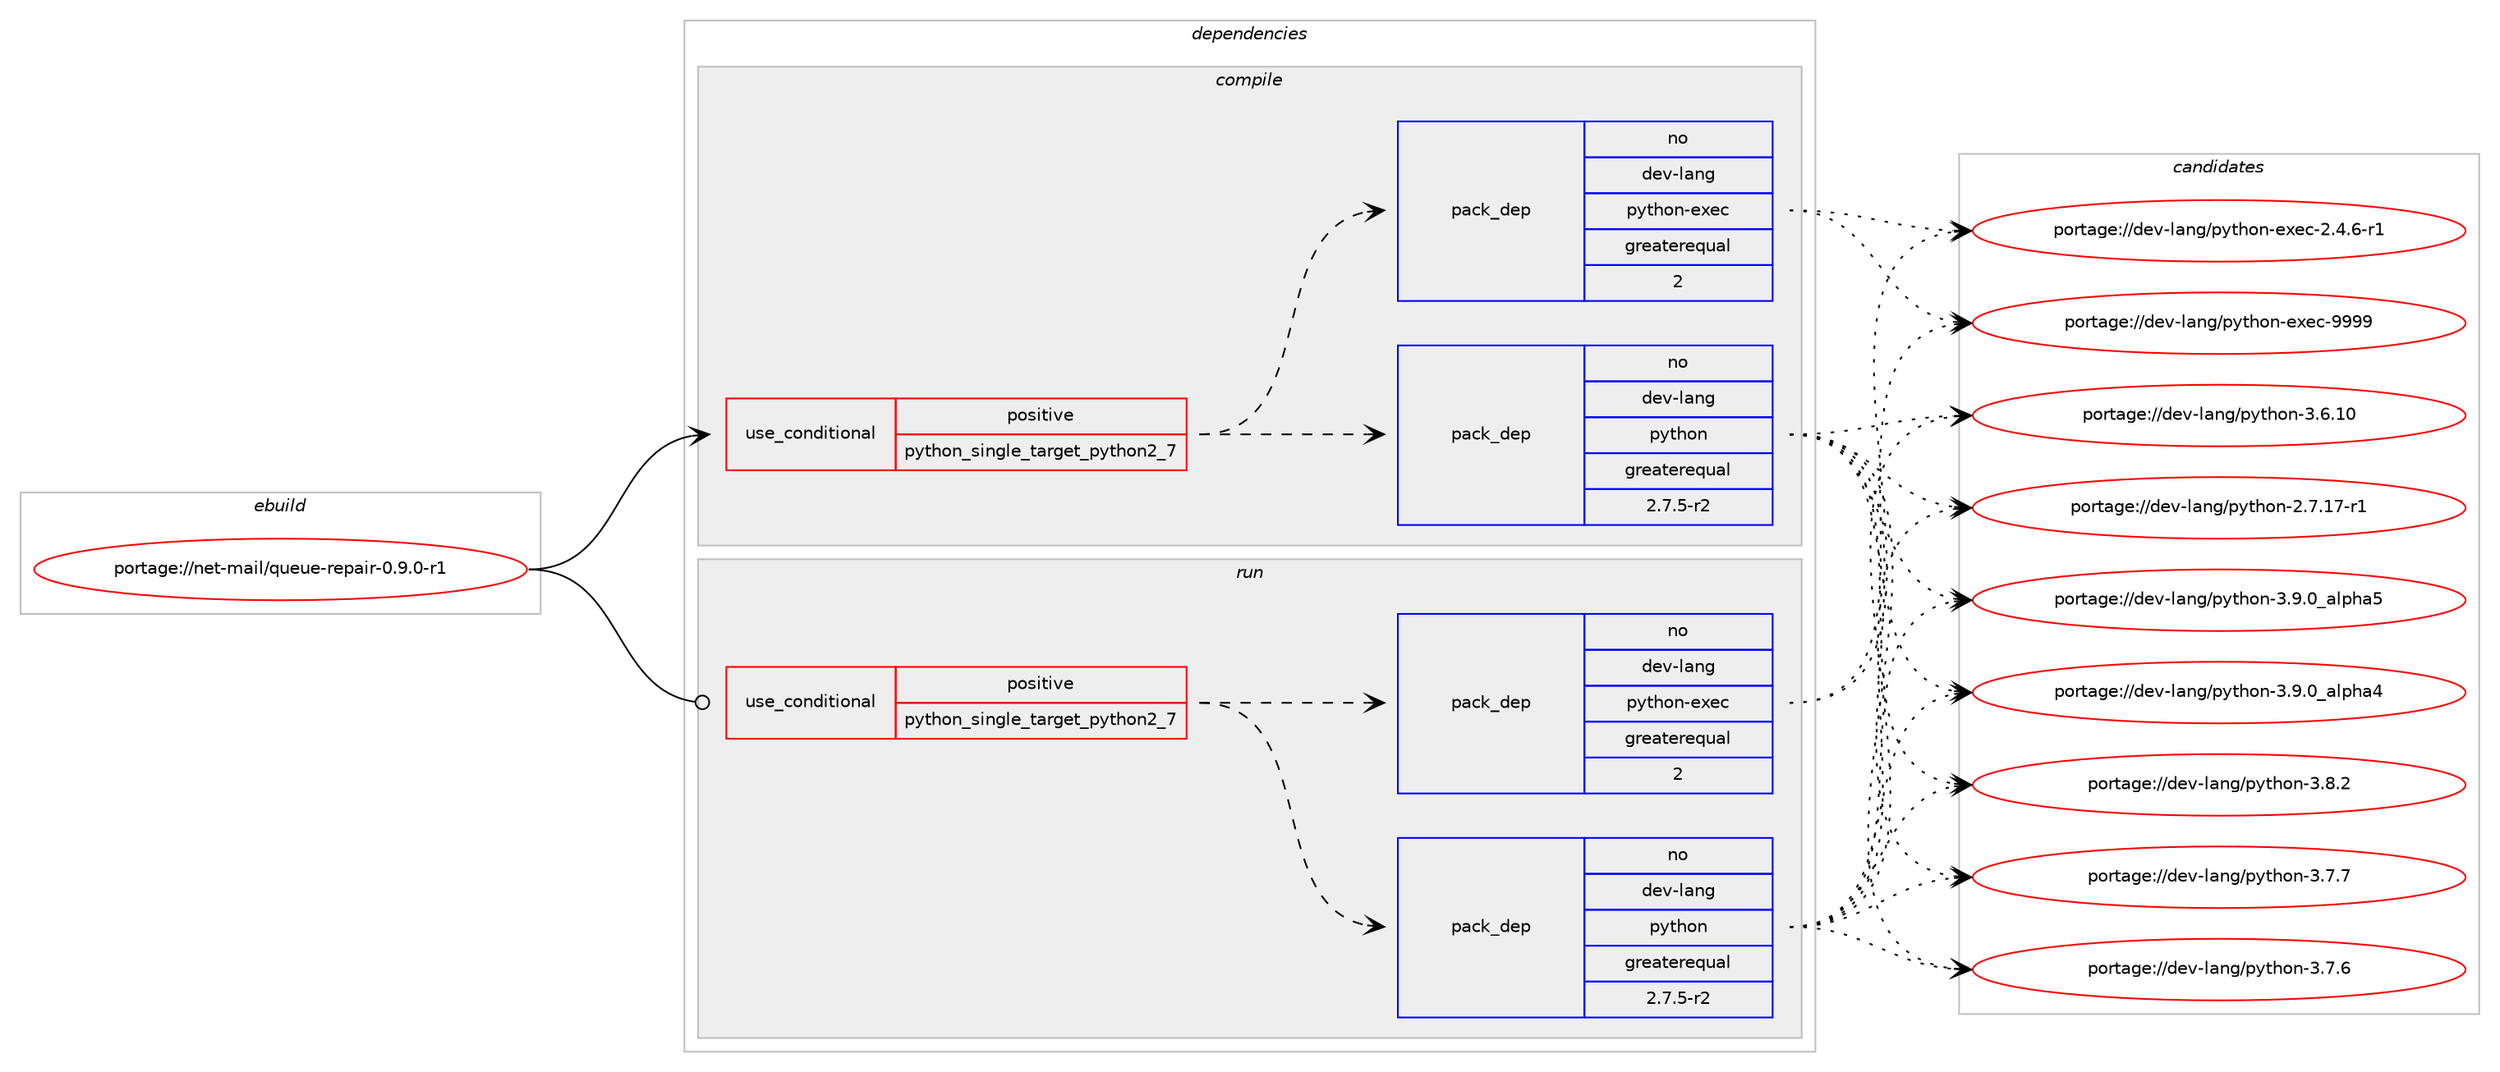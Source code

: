 digraph prolog {

# *************
# Graph options
# *************

newrank=true;
concentrate=true;
compound=true;
graph [rankdir=LR,fontname=Helvetica,fontsize=10,ranksep=1.5];#, ranksep=2.5, nodesep=0.2];
edge  [arrowhead=vee];
node  [fontname=Helvetica,fontsize=10];

# **********
# The ebuild
# **********

subgraph cluster_leftcol {
color=gray;
rank=same;
label=<<i>ebuild</i>>;
id [label="portage://net-mail/queue-repair-0.9.0-r1", color=red, width=4, href="../net-mail/queue-repair-0.9.0-r1.svg"];
}

# ****************
# The dependencies
# ****************

subgraph cluster_midcol {
color=gray;
label=<<i>dependencies</i>>;
subgraph cluster_compile {
fillcolor="#eeeeee";
style=filled;
label=<<i>compile</i>>;
subgraph cond5057 {
dependency24319 [label=<<TABLE BORDER="0" CELLBORDER="1" CELLSPACING="0" CELLPADDING="4"><TR><TD ROWSPAN="3" CELLPADDING="10">use_conditional</TD></TR><TR><TD>positive</TD></TR><TR><TD>python_single_target_python2_7</TD></TR></TABLE>>, shape=none, color=red];
subgraph pack18980 {
dependency24320 [label=<<TABLE BORDER="0" CELLBORDER="1" CELLSPACING="0" CELLPADDING="4" WIDTH="220"><TR><TD ROWSPAN="6" CELLPADDING="30">pack_dep</TD></TR><TR><TD WIDTH="110">no</TD></TR><TR><TD>dev-lang</TD></TR><TR><TD>python</TD></TR><TR><TD>greaterequal</TD></TR><TR><TD>2.7.5-r2</TD></TR></TABLE>>, shape=none, color=blue];
}
dependency24319:e -> dependency24320:w [weight=20,style="dashed",arrowhead="vee"];
subgraph pack18981 {
dependency24321 [label=<<TABLE BORDER="0" CELLBORDER="1" CELLSPACING="0" CELLPADDING="4" WIDTH="220"><TR><TD ROWSPAN="6" CELLPADDING="30">pack_dep</TD></TR><TR><TD WIDTH="110">no</TD></TR><TR><TD>dev-lang</TD></TR><TR><TD>python-exec</TD></TR><TR><TD>greaterequal</TD></TR><TR><TD>2</TD></TR></TABLE>>, shape=none, color=blue];
}
dependency24319:e -> dependency24321:w [weight=20,style="dashed",arrowhead="vee"];
}
id:e -> dependency24319:w [weight=20,style="solid",arrowhead="vee"];
}
subgraph cluster_compileandrun {
fillcolor="#eeeeee";
style=filled;
label=<<i>compile and run</i>>;
}
subgraph cluster_run {
fillcolor="#eeeeee";
style=filled;
label=<<i>run</i>>;
subgraph cond5058 {
dependency24322 [label=<<TABLE BORDER="0" CELLBORDER="1" CELLSPACING="0" CELLPADDING="4"><TR><TD ROWSPAN="3" CELLPADDING="10">use_conditional</TD></TR><TR><TD>positive</TD></TR><TR><TD>python_single_target_python2_7</TD></TR></TABLE>>, shape=none, color=red];
subgraph pack18982 {
dependency24323 [label=<<TABLE BORDER="0" CELLBORDER="1" CELLSPACING="0" CELLPADDING="4" WIDTH="220"><TR><TD ROWSPAN="6" CELLPADDING="30">pack_dep</TD></TR><TR><TD WIDTH="110">no</TD></TR><TR><TD>dev-lang</TD></TR><TR><TD>python</TD></TR><TR><TD>greaterequal</TD></TR><TR><TD>2.7.5-r2</TD></TR></TABLE>>, shape=none, color=blue];
}
dependency24322:e -> dependency24323:w [weight=20,style="dashed",arrowhead="vee"];
subgraph pack18983 {
dependency24324 [label=<<TABLE BORDER="0" CELLBORDER="1" CELLSPACING="0" CELLPADDING="4" WIDTH="220"><TR><TD ROWSPAN="6" CELLPADDING="30">pack_dep</TD></TR><TR><TD WIDTH="110">no</TD></TR><TR><TD>dev-lang</TD></TR><TR><TD>python-exec</TD></TR><TR><TD>greaterequal</TD></TR><TR><TD>2</TD></TR></TABLE>>, shape=none, color=blue];
}
dependency24322:e -> dependency24324:w [weight=20,style="dashed",arrowhead="vee"];
}
id:e -> dependency24322:w [weight=20,style="solid",arrowhead="odot"];
}
}

# **************
# The candidates
# **************

subgraph cluster_choices {
rank=same;
color=gray;
label=<<i>candidates</i>>;

subgraph choice18980 {
color=black;
nodesep=1;
choice10010111845108971101034711212111610411111045514657464895971081121049753 [label="portage://dev-lang/python-3.9.0_alpha5", color=red, width=4,href="../dev-lang/python-3.9.0_alpha5.svg"];
choice10010111845108971101034711212111610411111045514657464895971081121049752 [label="portage://dev-lang/python-3.9.0_alpha4", color=red, width=4,href="../dev-lang/python-3.9.0_alpha4.svg"];
choice100101118451089711010347112121116104111110455146564650 [label="portage://dev-lang/python-3.8.2", color=red, width=4,href="../dev-lang/python-3.8.2.svg"];
choice100101118451089711010347112121116104111110455146554655 [label="portage://dev-lang/python-3.7.7", color=red, width=4,href="../dev-lang/python-3.7.7.svg"];
choice100101118451089711010347112121116104111110455146554654 [label="portage://dev-lang/python-3.7.6", color=red, width=4,href="../dev-lang/python-3.7.6.svg"];
choice10010111845108971101034711212111610411111045514654464948 [label="portage://dev-lang/python-3.6.10", color=red, width=4,href="../dev-lang/python-3.6.10.svg"];
choice100101118451089711010347112121116104111110455046554649554511449 [label="portage://dev-lang/python-2.7.17-r1", color=red, width=4,href="../dev-lang/python-2.7.17-r1.svg"];
dependency24320:e -> choice10010111845108971101034711212111610411111045514657464895971081121049753:w [style=dotted,weight="100"];
dependency24320:e -> choice10010111845108971101034711212111610411111045514657464895971081121049752:w [style=dotted,weight="100"];
dependency24320:e -> choice100101118451089711010347112121116104111110455146564650:w [style=dotted,weight="100"];
dependency24320:e -> choice100101118451089711010347112121116104111110455146554655:w [style=dotted,weight="100"];
dependency24320:e -> choice100101118451089711010347112121116104111110455146554654:w [style=dotted,weight="100"];
dependency24320:e -> choice10010111845108971101034711212111610411111045514654464948:w [style=dotted,weight="100"];
dependency24320:e -> choice100101118451089711010347112121116104111110455046554649554511449:w [style=dotted,weight="100"];
}
subgraph choice18981 {
color=black;
nodesep=1;
choice10010111845108971101034711212111610411111045101120101994557575757 [label="portage://dev-lang/python-exec-9999", color=red, width=4,href="../dev-lang/python-exec-9999.svg"];
choice10010111845108971101034711212111610411111045101120101994550465246544511449 [label="portage://dev-lang/python-exec-2.4.6-r1", color=red, width=4,href="../dev-lang/python-exec-2.4.6-r1.svg"];
dependency24321:e -> choice10010111845108971101034711212111610411111045101120101994557575757:w [style=dotted,weight="100"];
dependency24321:e -> choice10010111845108971101034711212111610411111045101120101994550465246544511449:w [style=dotted,weight="100"];
}
subgraph choice18982 {
color=black;
nodesep=1;
choice10010111845108971101034711212111610411111045514657464895971081121049753 [label="portage://dev-lang/python-3.9.0_alpha5", color=red, width=4,href="../dev-lang/python-3.9.0_alpha5.svg"];
choice10010111845108971101034711212111610411111045514657464895971081121049752 [label="portage://dev-lang/python-3.9.0_alpha4", color=red, width=4,href="../dev-lang/python-3.9.0_alpha4.svg"];
choice100101118451089711010347112121116104111110455146564650 [label="portage://dev-lang/python-3.8.2", color=red, width=4,href="../dev-lang/python-3.8.2.svg"];
choice100101118451089711010347112121116104111110455146554655 [label="portage://dev-lang/python-3.7.7", color=red, width=4,href="../dev-lang/python-3.7.7.svg"];
choice100101118451089711010347112121116104111110455146554654 [label="portage://dev-lang/python-3.7.6", color=red, width=4,href="../dev-lang/python-3.7.6.svg"];
choice10010111845108971101034711212111610411111045514654464948 [label="portage://dev-lang/python-3.6.10", color=red, width=4,href="../dev-lang/python-3.6.10.svg"];
choice100101118451089711010347112121116104111110455046554649554511449 [label="portage://dev-lang/python-2.7.17-r1", color=red, width=4,href="../dev-lang/python-2.7.17-r1.svg"];
dependency24323:e -> choice10010111845108971101034711212111610411111045514657464895971081121049753:w [style=dotted,weight="100"];
dependency24323:e -> choice10010111845108971101034711212111610411111045514657464895971081121049752:w [style=dotted,weight="100"];
dependency24323:e -> choice100101118451089711010347112121116104111110455146564650:w [style=dotted,weight="100"];
dependency24323:e -> choice100101118451089711010347112121116104111110455146554655:w [style=dotted,weight="100"];
dependency24323:e -> choice100101118451089711010347112121116104111110455146554654:w [style=dotted,weight="100"];
dependency24323:e -> choice10010111845108971101034711212111610411111045514654464948:w [style=dotted,weight="100"];
dependency24323:e -> choice100101118451089711010347112121116104111110455046554649554511449:w [style=dotted,weight="100"];
}
subgraph choice18983 {
color=black;
nodesep=1;
choice10010111845108971101034711212111610411111045101120101994557575757 [label="portage://dev-lang/python-exec-9999", color=red, width=4,href="../dev-lang/python-exec-9999.svg"];
choice10010111845108971101034711212111610411111045101120101994550465246544511449 [label="portage://dev-lang/python-exec-2.4.6-r1", color=red, width=4,href="../dev-lang/python-exec-2.4.6-r1.svg"];
dependency24324:e -> choice10010111845108971101034711212111610411111045101120101994557575757:w [style=dotted,weight="100"];
dependency24324:e -> choice10010111845108971101034711212111610411111045101120101994550465246544511449:w [style=dotted,weight="100"];
}
}

}
